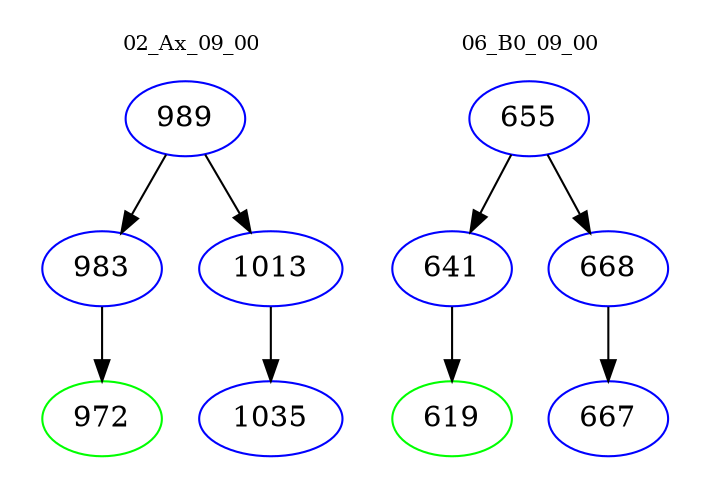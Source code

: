 digraph{
subgraph cluster_0 {
color = white
label = "02_Ax_09_00";
fontsize=10;
T0_989 [label="989", color="blue"]
T0_989 -> T0_983 [color="black"]
T0_983 [label="983", color="blue"]
T0_983 -> T0_972 [color="black"]
T0_972 [label="972", color="green"]
T0_989 -> T0_1013 [color="black"]
T0_1013 [label="1013", color="blue"]
T0_1013 -> T0_1035 [color="black"]
T0_1035 [label="1035", color="blue"]
}
subgraph cluster_1 {
color = white
label = "06_B0_09_00";
fontsize=10;
T1_655 [label="655", color="blue"]
T1_655 -> T1_641 [color="black"]
T1_641 [label="641", color="blue"]
T1_641 -> T1_619 [color="black"]
T1_619 [label="619", color="green"]
T1_655 -> T1_668 [color="black"]
T1_668 [label="668", color="blue"]
T1_668 -> T1_667 [color="black"]
T1_667 [label="667", color="blue"]
}
}
